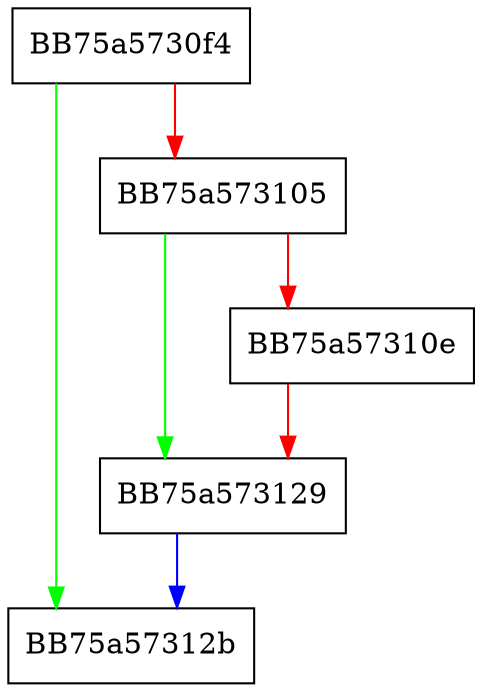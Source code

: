 digraph Release {
  node [shape="box"];
  graph [splines=ortho];
  BB75a5730f4 -> BB75a57312b [color="green"];
  BB75a5730f4 -> BB75a573105 [color="red"];
  BB75a573105 -> BB75a573129 [color="green"];
  BB75a573105 -> BB75a57310e [color="red"];
  BB75a57310e -> BB75a573129 [color="red"];
  BB75a573129 -> BB75a57312b [color="blue"];
}